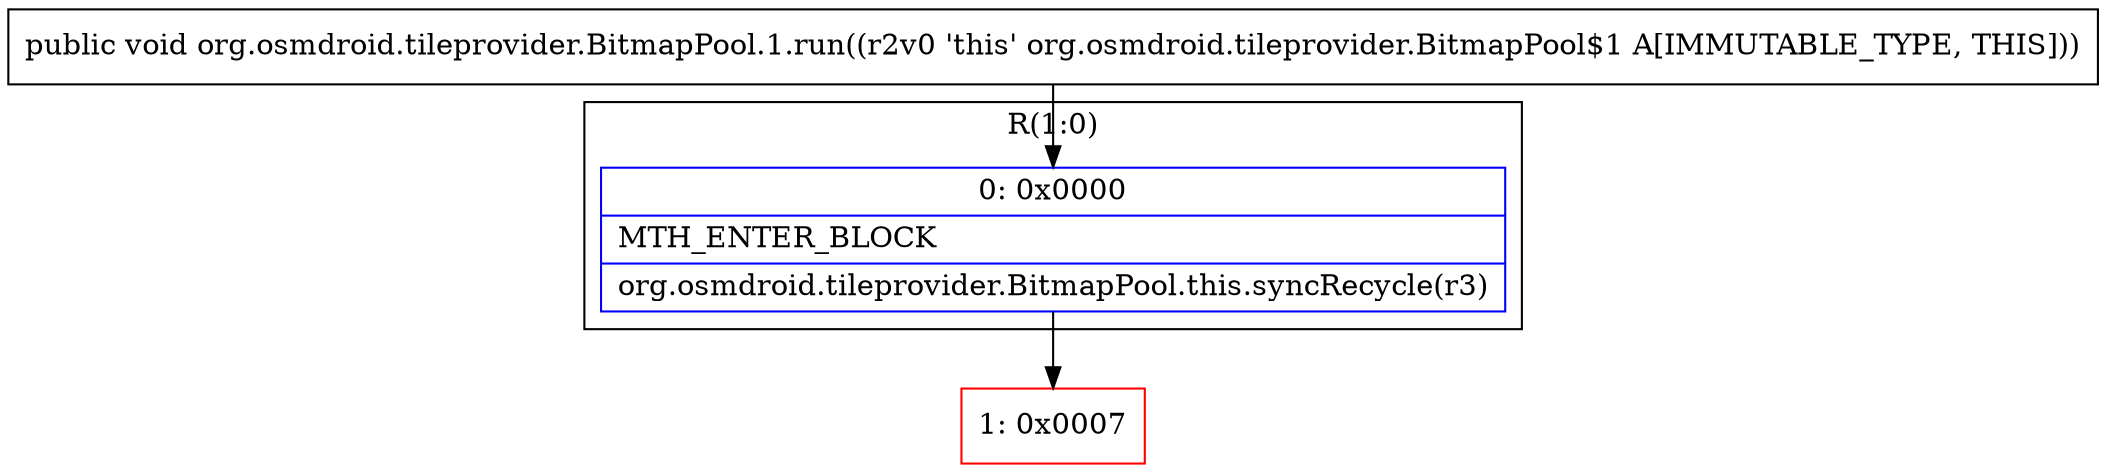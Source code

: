 digraph "CFG fororg.osmdroid.tileprovider.BitmapPool.1.run()V" {
subgraph cluster_Region_565587018 {
label = "R(1:0)";
node [shape=record,color=blue];
Node_0 [shape=record,label="{0\:\ 0x0000|MTH_ENTER_BLOCK\l|org.osmdroid.tileprovider.BitmapPool.this.syncRecycle(r3)\l}"];
}
Node_1 [shape=record,color=red,label="{1\:\ 0x0007}"];
MethodNode[shape=record,label="{public void org.osmdroid.tileprovider.BitmapPool.1.run((r2v0 'this' org.osmdroid.tileprovider.BitmapPool$1 A[IMMUTABLE_TYPE, THIS])) }"];
MethodNode -> Node_0;
Node_0 -> Node_1;
}

